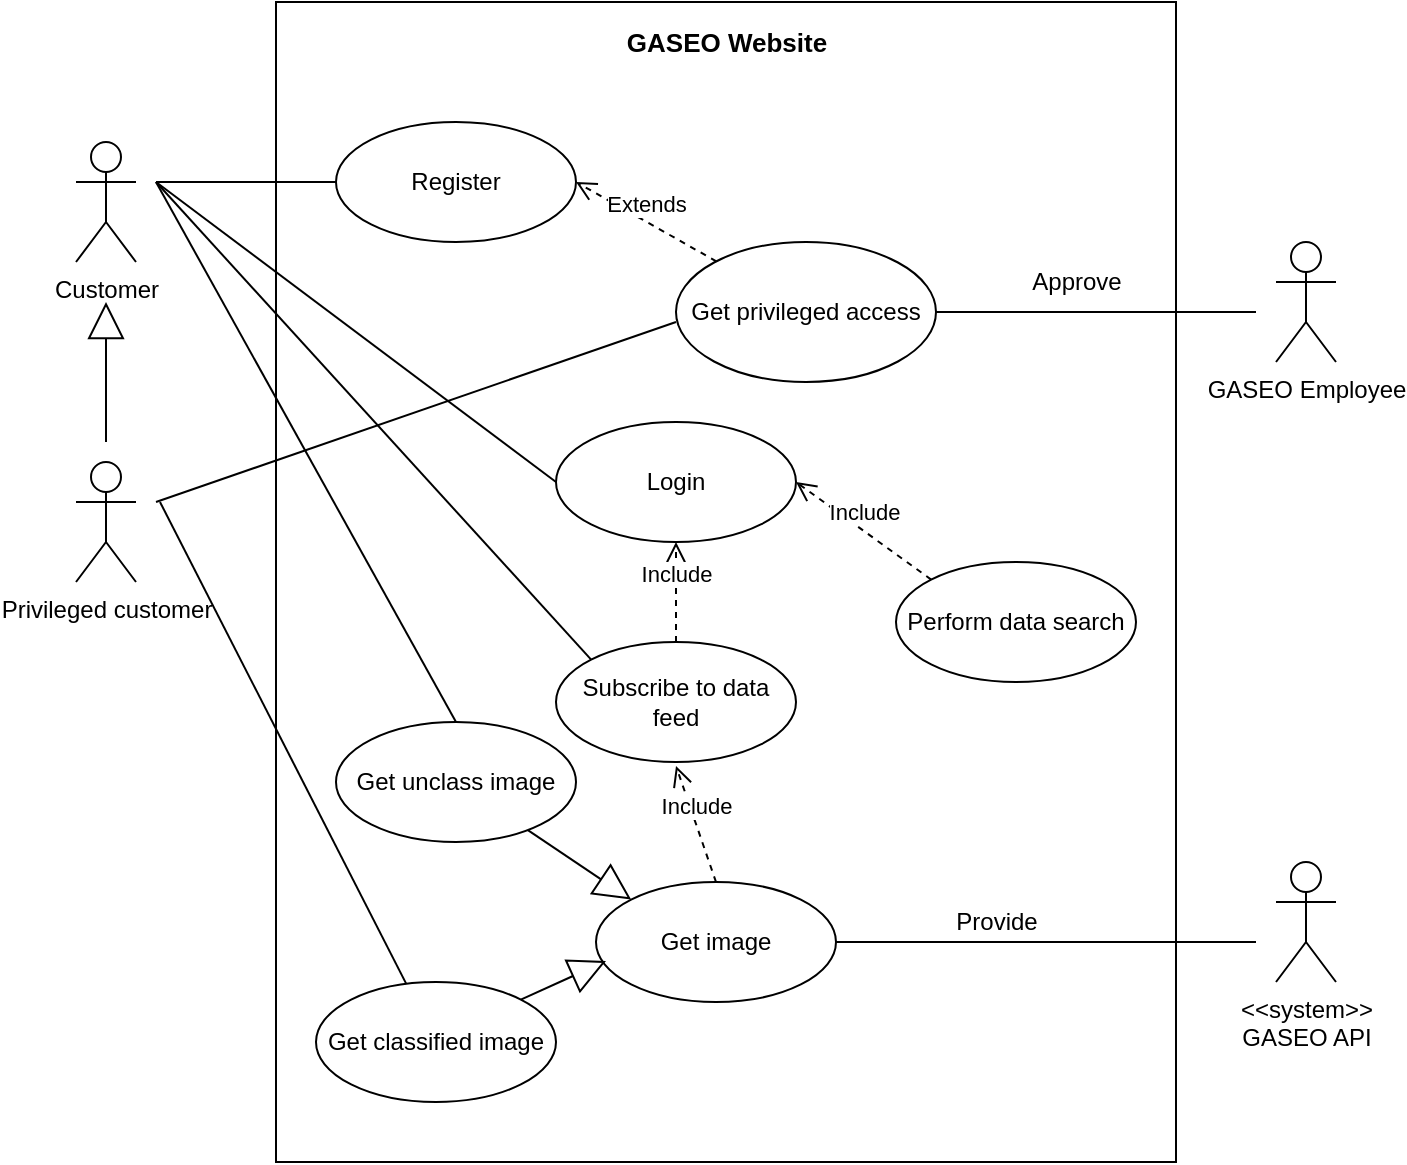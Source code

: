 <mxfile version="14.4.3" type="device"><diagram id="dXkHa6gdvrIcvBvVX599" name="Page-1"><mxGraphModel dx="1038" dy="607" grid="1" gridSize="10" guides="1" tooltips="1" connect="1" arrows="1" fold="1" page="1" pageScale="1" pageWidth="827" pageHeight="1169" math="0" shadow="0"><root><mxCell id="0"/><mxCell id="1" parent="0"/><mxCell id="sIHJzXHwR-bXkioGIAGk-1" value="" style="html=1;" parent="1" vertex="1"><mxGeometry x="170" y="30" width="450" height="580" as="geometry"/></mxCell><mxCell id="sIHJzXHwR-bXkioGIAGk-3" value="&lt;b&gt;&lt;font style=&quot;font-size: 13px&quot;&gt;GASEO Website&lt;/font&gt;&lt;/b&gt;" style="text;html=1;align=center;verticalAlign=middle;resizable=0;points=[];autosize=1;" parent="1" vertex="1"><mxGeometry x="335" y="40" width="120" height="20" as="geometry"/></mxCell><mxCell id="sIHJzXHwR-bXkioGIAGk-4" value="Customer" style="shape=umlActor;verticalLabelPosition=bottom;verticalAlign=top;html=1;" parent="1" vertex="1"><mxGeometry x="70" y="100" width="30" height="60" as="geometry"/></mxCell><mxCell id="sIHJzXHwR-bXkioGIAGk-5" value="Register" style="ellipse;whiteSpace=wrap;html=1;" parent="1" vertex="1"><mxGeometry x="200" y="90" width="120" height="60" as="geometry"/></mxCell><mxCell id="sIHJzXHwR-bXkioGIAGk-6" value="Login" style="ellipse;whiteSpace=wrap;html=1;" parent="1" vertex="1"><mxGeometry x="310" y="240" width="120" height="60" as="geometry"/></mxCell><mxCell id="sIHJzXHwR-bXkioGIAGk-8" value="" style="endArrow=none;html=1;rounded=0;entryX=0;entryY=0.5;entryDx=0;entryDy=0;" parent="1" target="sIHJzXHwR-bXkioGIAGk-5" edge="1"><mxGeometry relative="1" as="geometry"><mxPoint x="110" y="120" as="sourcePoint"/><mxPoint x="270" y="129.5" as="targetPoint"/></mxGeometry></mxCell><mxCell id="sIHJzXHwR-bXkioGIAGk-9" value="" style="endArrow=none;html=1;rounded=0;entryX=0;entryY=0.5;entryDx=0;entryDy=0;" parent="1" target="sIHJzXHwR-bXkioGIAGk-6" edge="1"><mxGeometry relative="1" as="geometry"><mxPoint x="110" y="120" as="sourcePoint"/><mxPoint x="490" y="270" as="targetPoint"/></mxGeometry></mxCell><mxCell id="sIHJzXHwR-bXkioGIAGk-10" value="Privileged customer" style="shape=umlActor;verticalLabelPosition=bottom;verticalAlign=top;html=1;" parent="1" vertex="1"><mxGeometry x="70" y="260" width="30" height="60" as="geometry"/></mxCell><mxCell id="jhIL_vj0IljNbOAVIBcX-1" value="Get privileged access" style="ellipse;whiteSpace=wrap;html=1;" vertex="1" parent="1"><mxGeometry x="370" y="150" width="130" height="70" as="geometry"/></mxCell><mxCell id="jhIL_vj0IljNbOAVIBcX-3" value="Extends" style="html=1;verticalAlign=bottom;endArrow=open;dashed=1;endSize=8;entryX=1;entryY=0.5;entryDx=0;entryDy=0;" edge="1" parent="1" source="jhIL_vj0IljNbOAVIBcX-1" target="sIHJzXHwR-bXkioGIAGk-5"><mxGeometry relative="1" as="geometry"><mxPoint x="420" y="119.5" as="sourcePoint"/><mxPoint x="340" y="119.5" as="targetPoint"/></mxGeometry></mxCell><mxCell id="jhIL_vj0IljNbOAVIBcX-10" value="" style="endArrow=block;endSize=16;endFill=0;html=1;" edge="1" parent="1"><mxGeometry width="160" relative="1" as="geometry"><mxPoint x="85" y="250" as="sourcePoint"/><mxPoint x="85" y="180" as="targetPoint"/></mxGeometry></mxCell><mxCell id="jhIL_vj0IljNbOAVIBcX-11" value="" style="endArrow=none;html=1;" edge="1" parent="1"><mxGeometry width="50" height="50" relative="1" as="geometry"><mxPoint x="110" y="280" as="sourcePoint"/><mxPoint x="370" y="190" as="targetPoint"/></mxGeometry></mxCell><mxCell id="jhIL_vj0IljNbOAVIBcX-12" value="GASEO Employee" style="shape=umlActor;verticalLabelPosition=bottom;verticalAlign=top;html=1;" vertex="1" parent="1"><mxGeometry x="670" y="150" width="30" height="60" as="geometry"/></mxCell><mxCell id="jhIL_vj0IljNbOAVIBcX-15" value="" style="endArrow=none;html=1;entryX=1;entryY=0.5;entryDx=0;entryDy=0;" edge="1" parent="1" target="jhIL_vj0IljNbOAVIBcX-1"><mxGeometry width="50" height="50" relative="1" as="geometry"><mxPoint x="660" y="185" as="sourcePoint"/><mxPoint x="440" y="270" as="targetPoint"/></mxGeometry></mxCell><mxCell id="jhIL_vj0IljNbOAVIBcX-16" value="Approve" style="text;html=1;align=center;verticalAlign=middle;resizable=0;points=[];autosize=1;" vertex="1" parent="1"><mxGeometry x="540" y="160" width="60" height="20" as="geometry"/></mxCell><mxCell id="jhIL_vj0IljNbOAVIBcX-17" value="Perform data search" style="ellipse;whiteSpace=wrap;html=1;" vertex="1" parent="1"><mxGeometry x="480" y="310" width="120" height="60" as="geometry"/></mxCell><mxCell id="jhIL_vj0IljNbOAVIBcX-19" value="Include" style="html=1;verticalAlign=bottom;endArrow=open;dashed=1;endSize=8;entryX=1;entryY=0.5;entryDx=0;entryDy=0;exitX=0;exitY=0;exitDx=0;exitDy=0;" edge="1" parent="1" source="jhIL_vj0IljNbOAVIBcX-17" target="sIHJzXHwR-bXkioGIAGk-6"><mxGeometry relative="1" as="geometry"><mxPoint x="454.995" y="329.659" as="sourcePoint"/><mxPoint x="384.83" y="290" as="targetPoint"/></mxGeometry></mxCell><mxCell id="jhIL_vj0IljNbOAVIBcX-20" value="Subscribe to data feed" style="ellipse;whiteSpace=wrap;html=1;" vertex="1" parent="1"><mxGeometry x="310" y="350" width="120" height="60" as="geometry"/></mxCell><mxCell id="jhIL_vj0IljNbOAVIBcX-21" value="Include" style="html=1;verticalAlign=bottom;endArrow=open;dashed=1;endSize=8;entryX=0.5;entryY=1;entryDx=0;entryDy=0;exitX=0.5;exitY=0;exitDx=0;exitDy=0;" edge="1" parent="1" source="jhIL_vj0IljNbOAVIBcX-20" target="sIHJzXHwR-bXkioGIAGk-6"><mxGeometry relative="1" as="geometry"><mxPoint x="402.744" y="333.787" as="sourcePoint"/><mxPoint x="320.0" y="310" as="targetPoint"/></mxGeometry></mxCell><mxCell id="jhIL_vj0IljNbOAVIBcX-22" value="" style="endArrow=none;html=1;rounded=0;entryX=0;entryY=0;entryDx=0;entryDy=0;" edge="1" parent="1" target="jhIL_vj0IljNbOAVIBcX-20"><mxGeometry relative="1" as="geometry"><mxPoint x="110" y="120" as="sourcePoint"/><mxPoint x="260" y="285" as="targetPoint"/></mxGeometry></mxCell><mxCell id="jhIL_vj0IljNbOAVIBcX-23" value="Get image" style="ellipse;whiteSpace=wrap;html=1;" vertex="1" parent="1"><mxGeometry x="330" y="470" width="120" height="60" as="geometry"/></mxCell><mxCell id="jhIL_vj0IljNbOAVIBcX-25" value="&amp;lt;&amp;lt;system&amp;gt;&amp;gt;&lt;br&gt;GASEO API" style="shape=umlActor;verticalLabelPosition=bottom;verticalAlign=top;html=1;" vertex="1" parent="1"><mxGeometry x="670" y="460" width="30" height="60" as="geometry"/></mxCell><mxCell id="jhIL_vj0IljNbOAVIBcX-28" value="Include" style="html=1;verticalAlign=bottom;endArrow=open;dashed=1;endSize=8;exitX=0.5;exitY=0;exitDx=0;exitDy=0;" edge="1" parent="1" source="jhIL_vj0IljNbOAVIBcX-23"><mxGeometry relative="1" as="geometry"><mxPoint x="369" y="460" as="sourcePoint"/><mxPoint x="370" y="412" as="targetPoint"/></mxGeometry></mxCell><mxCell id="jhIL_vj0IljNbOAVIBcX-30" value="" style="endArrow=none;html=1;entryX=1;entryY=0.5;entryDx=0;entryDy=0;" edge="1" parent="1" target="jhIL_vj0IljNbOAVIBcX-23"><mxGeometry width="50" height="50" relative="1" as="geometry"><mxPoint x="660" y="500" as="sourcePoint"/><mxPoint x="490" y="505" as="targetPoint"/></mxGeometry></mxCell><mxCell id="jhIL_vj0IljNbOAVIBcX-31" value="Provide" style="text;html=1;align=center;verticalAlign=middle;resizable=0;points=[];autosize=1;" vertex="1" parent="1"><mxGeometry x="500" y="480" width="60" height="20" as="geometry"/></mxCell><mxCell id="jhIL_vj0IljNbOAVIBcX-32" value="Get classified image" style="ellipse;whiteSpace=wrap;html=1;" vertex="1" parent="1"><mxGeometry x="190" y="520" width="120" height="60" as="geometry"/></mxCell><mxCell id="jhIL_vj0IljNbOAVIBcX-33" value="Get unclass image" style="ellipse;whiteSpace=wrap;html=1;" vertex="1" parent="1"><mxGeometry x="200" y="390" width="120" height="60" as="geometry"/></mxCell><mxCell id="jhIL_vj0IljNbOAVIBcX-34" value="" style="endArrow=block;endSize=16;endFill=0;html=1;entryX=0;entryY=0;entryDx=0;entryDy=0;" edge="1" parent="1" source="jhIL_vj0IljNbOAVIBcX-33" target="jhIL_vj0IljNbOAVIBcX-23"><mxGeometry width="160" relative="1" as="geometry"><mxPoint x="320" y="540" as="sourcePoint"/><mxPoint x="320" y="470" as="targetPoint"/></mxGeometry></mxCell><mxCell id="jhIL_vj0IljNbOAVIBcX-35" value="" style="endArrow=block;endSize=16;endFill=0;html=1;entryX=0;entryY=0;entryDx=0;entryDy=0;exitX=1;exitY=0;exitDx=0;exitDy=0;" edge="1" parent="1" source="jhIL_vj0IljNbOAVIBcX-32"><mxGeometry width="160" relative="1" as="geometry"><mxPoint x="292.617" y="490.477" as="sourcePoint"/><mxPoint x="335.004" y="509.527" as="targetPoint"/></mxGeometry></mxCell><mxCell id="jhIL_vj0IljNbOAVIBcX-36" value="" style="endArrow=none;html=1;rounded=0;entryX=0.5;entryY=0;entryDx=0;entryDy=0;" edge="1" parent="1" target="jhIL_vj0IljNbOAVIBcX-33"><mxGeometry relative="1" as="geometry"><mxPoint x="110" y="120" as="sourcePoint"/><mxPoint x="337.574" y="368.787" as="targetPoint"/></mxGeometry></mxCell><mxCell id="jhIL_vj0IljNbOAVIBcX-37" value="" style="endArrow=none;html=1;rounded=0;" edge="1" parent="1" target="jhIL_vj0IljNbOAVIBcX-32"><mxGeometry relative="1" as="geometry"><mxPoint x="112" y="280" as="sourcePoint"/><mxPoint x="330.004" y="529.997" as="targetPoint"/></mxGeometry></mxCell></root></mxGraphModel></diagram></mxfile>